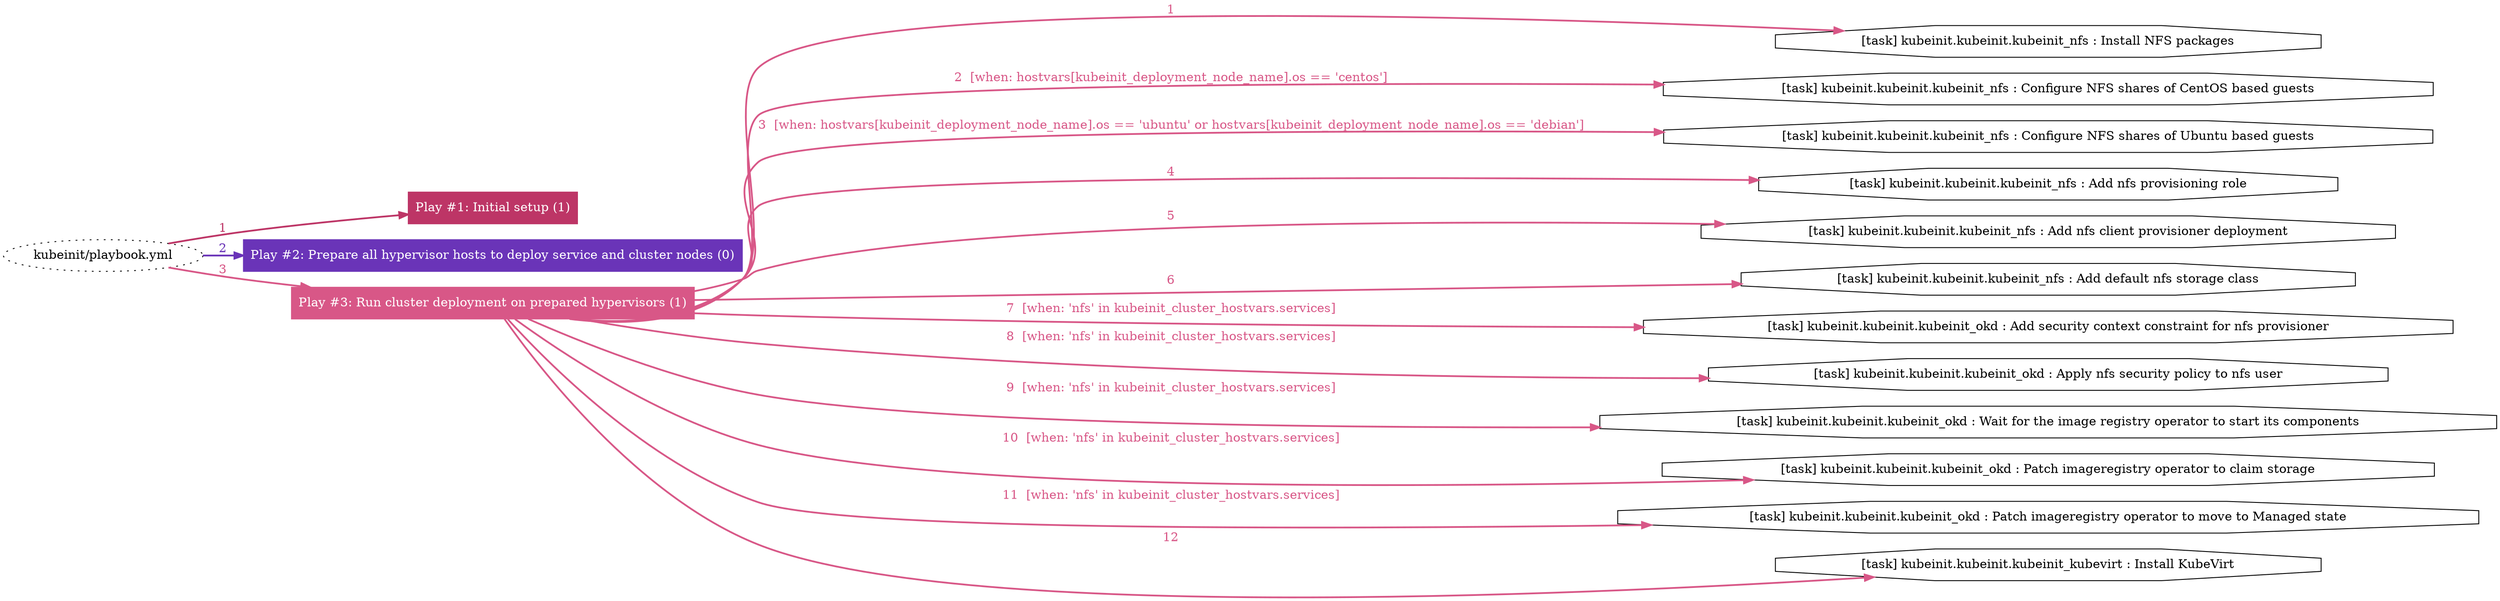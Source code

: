 digraph "kubeinit/playbook.yml "{
	graph [concentrate=true ordering=in rankdir=LR ratio=fill]
	edge [esep=5 sep=10]
	"kubeinit/playbook.yml" [id=root_node style=dotted]
	subgraph "Play #1: Initial setup (1) "{
		"Play #1: Initial setup (1)" [color="#bd3566" fontcolor="#ffffff" id="play_17a2197d-a6c0-48f5-8208-09c15e72b137" shape=box style=filled tooltip=localhost]
		"kubeinit/playbook.yml" -> "Play #1: Initial setup (1)" [label=1 color="#bd3566" fontcolor="#bd3566" id="edge_31df217a-ca0e-4936-b9a6-bbe7eed7c38b" style=bold]
	}
	subgraph "Play #2: Prepare all hypervisor hosts to deploy service and cluster nodes (0) "{
		"Play #2: Prepare all hypervisor hosts to deploy service and cluster nodes (0)" [color="#6a34b8" fontcolor="#ffffff" id="play_ca6a1315-9e1a-4135-8584-e2837be656c8" shape=box style=filled tooltip=""]
		"kubeinit/playbook.yml" -> "Play #2: Prepare all hypervisor hosts to deploy service and cluster nodes (0)" [label=2 color="#6a34b8" fontcolor="#6a34b8" id="edge_87e3874e-c5a1-4a51-8d9b-4f4a685d38de" style=bold]
	}
	subgraph "Play #3: Run cluster deployment on prepared hypervisors (1) "{
		"Play #3: Run cluster deployment on prepared hypervisors (1)" [color="#d85787" fontcolor="#ffffff" id="play_5ce7044d-d03c-4419-a753-9bdcd538c767" shape=box style=filled tooltip=localhost]
		"kubeinit/playbook.yml" -> "Play #3: Run cluster deployment on prepared hypervisors (1)" [label=3 color="#d85787" fontcolor="#d85787" id="edge_a96167f4-4156-48fe-b0d8-6da77c997ddb" style=bold]
		"task_94a3bbdb-7ffb-428c-89d7-c6d4a5545628" [label="[task] kubeinit.kubeinit.kubeinit_nfs : Install NFS packages" id="task_94a3bbdb-7ffb-428c-89d7-c6d4a5545628" shape=octagon tooltip="[task] kubeinit.kubeinit.kubeinit_nfs : Install NFS packages"]
		"Play #3: Run cluster deployment on prepared hypervisors (1)" -> "task_94a3bbdb-7ffb-428c-89d7-c6d4a5545628" [label=1 color="#d85787" fontcolor="#d85787" id="edge_ce4471e0-3042-4ead-9d2c-e137434c5b30" style=bold]
		"task_ce9e9ac8-c0ae-4b5c-a9cd-436e9ab16589" [label="[task] kubeinit.kubeinit.kubeinit_nfs : Configure NFS shares of CentOS based guests" id="task_ce9e9ac8-c0ae-4b5c-a9cd-436e9ab16589" shape=octagon tooltip="[task] kubeinit.kubeinit.kubeinit_nfs : Configure NFS shares of CentOS based guests"]
		"Play #3: Run cluster deployment on prepared hypervisors (1)" -> "task_ce9e9ac8-c0ae-4b5c-a9cd-436e9ab16589" [label="2  [when: hostvars[kubeinit_deployment_node_name].os == 'centos']" color="#d85787" fontcolor="#d85787" id="edge_69c890b9-625c-4daf-a893-ecfad4d06941" style=bold]
		"task_95579177-f294-4237-85d5-d12b8277c365" [label="[task] kubeinit.kubeinit.kubeinit_nfs : Configure NFS shares of Ubuntu based guests" id="task_95579177-f294-4237-85d5-d12b8277c365" shape=octagon tooltip="[task] kubeinit.kubeinit.kubeinit_nfs : Configure NFS shares of Ubuntu based guests"]
		"Play #3: Run cluster deployment on prepared hypervisors (1)" -> "task_95579177-f294-4237-85d5-d12b8277c365" [label="3  [when: hostvars[kubeinit_deployment_node_name].os == 'ubuntu' or hostvars[kubeinit_deployment_node_name].os == 'debian']" color="#d85787" fontcolor="#d85787" id="edge_303f826c-25b7-436e-b26d-1a0921e4ce26" style=bold]
		"task_81d32f0a-4349-4f3f-ae3e-ad1d5082fdbb" [label="[task] kubeinit.kubeinit.kubeinit_nfs : Add nfs provisioning role" id="task_81d32f0a-4349-4f3f-ae3e-ad1d5082fdbb" shape=octagon tooltip="[task] kubeinit.kubeinit.kubeinit_nfs : Add nfs provisioning role"]
		"Play #3: Run cluster deployment on prepared hypervisors (1)" -> "task_81d32f0a-4349-4f3f-ae3e-ad1d5082fdbb" [label=4 color="#d85787" fontcolor="#d85787" id="edge_8978c497-018a-4d1d-b784-73563a81ae00" style=bold]
		"task_3b40ac06-4786-4f15-b0ef-db1a0b43d0c3" [label="[task] kubeinit.kubeinit.kubeinit_nfs : Add nfs client provisioner deployment" id="task_3b40ac06-4786-4f15-b0ef-db1a0b43d0c3" shape=octagon tooltip="[task] kubeinit.kubeinit.kubeinit_nfs : Add nfs client provisioner deployment"]
		"Play #3: Run cluster deployment on prepared hypervisors (1)" -> "task_3b40ac06-4786-4f15-b0ef-db1a0b43d0c3" [label=5 color="#d85787" fontcolor="#d85787" id="edge_63069614-7b80-4765-9e4b-8764046f34a7" style=bold]
		"task_9c05e144-ae49-4fd2-8f2c-ecc1d2be37b6" [label="[task] kubeinit.kubeinit.kubeinit_nfs : Add default nfs storage class" id="task_9c05e144-ae49-4fd2-8f2c-ecc1d2be37b6" shape=octagon tooltip="[task] kubeinit.kubeinit.kubeinit_nfs : Add default nfs storage class"]
		"Play #3: Run cluster deployment on prepared hypervisors (1)" -> "task_9c05e144-ae49-4fd2-8f2c-ecc1d2be37b6" [label=6 color="#d85787" fontcolor="#d85787" id="edge_a59e263a-91cc-4b2e-91dd-befbf340b25d" style=bold]
		"task_abc56c8a-2da1-4742-b4ce-2fce3297675a" [label="[task] kubeinit.kubeinit.kubeinit_okd : Add security context constraint for nfs provisioner" id="task_abc56c8a-2da1-4742-b4ce-2fce3297675a" shape=octagon tooltip="[task] kubeinit.kubeinit.kubeinit_okd : Add security context constraint for nfs provisioner"]
		"Play #3: Run cluster deployment on prepared hypervisors (1)" -> "task_abc56c8a-2da1-4742-b4ce-2fce3297675a" [label="7  [when: 'nfs' in kubeinit_cluster_hostvars.services]" color="#d85787" fontcolor="#d85787" id="edge_7c5fc739-474b-4385-a193-b520c49b7e5d" style=bold]
		"task_c012f970-cb85-4ac8-836a-2247996d542e" [label="[task] kubeinit.kubeinit.kubeinit_okd : Apply nfs security policy to nfs user" id="task_c012f970-cb85-4ac8-836a-2247996d542e" shape=octagon tooltip="[task] kubeinit.kubeinit.kubeinit_okd : Apply nfs security policy to nfs user"]
		"Play #3: Run cluster deployment on prepared hypervisors (1)" -> "task_c012f970-cb85-4ac8-836a-2247996d542e" [label="8  [when: 'nfs' in kubeinit_cluster_hostvars.services]" color="#d85787" fontcolor="#d85787" id="edge_0d13d604-2458-42bf-acfe-35d74141c60c" style=bold]
		"task_6dde6fa4-463c-47f7-bdcd-17966e1c9110" [label="[task] kubeinit.kubeinit.kubeinit_okd : Wait for the image registry operator to start its components" id="task_6dde6fa4-463c-47f7-bdcd-17966e1c9110" shape=octagon tooltip="[task] kubeinit.kubeinit.kubeinit_okd : Wait for the image registry operator to start its components"]
		"Play #3: Run cluster deployment on prepared hypervisors (1)" -> "task_6dde6fa4-463c-47f7-bdcd-17966e1c9110" [label="9  [when: 'nfs' in kubeinit_cluster_hostvars.services]" color="#d85787" fontcolor="#d85787" id="edge_68271462-fbd6-433f-aea0-425bf1637111" style=bold]
		"task_52bcaa3d-17c5-461a-b599-04f6147a9728" [label="[task] kubeinit.kubeinit.kubeinit_okd : Patch imageregistry operator to claim storage" id="task_52bcaa3d-17c5-461a-b599-04f6147a9728" shape=octagon tooltip="[task] kubeinit.kubeinit.kubeinit_okd : Patch imageregistry operator to claim storage"]
		"Play #3: Run cluster deployment on prepared hypervisors (1)" -> "task_52bcaa3d-17c5-461a-b599-04f6147a9728" [label="10  [when: 'nfs' in kubeinit_cluster_hostvars.services]" color="#d85787" fontcolor="#d85787" id="edge_47757d82-0ff9-4f64-8e05-cbec3f596e77" style=bold]
		"task_46850931-541b-43d8-bbd4-2bebbea1c9ad" [label="[task] kubeinit.kubeinit.kubeinit_okd : Patch imageregistry operator to move to Managed state" id="task_46850931-541b-43d8-bbd4-2bebbea1c9ad" shape=octagon tooltip="[task] kubeinit.kubeinit.kubeinit_okd : Patch imageregistry operator to move to Managed state"]
		"Play #3: Run cluster deployment on prepared hypervisors (1)" -> "task_46850931-541b-43d8-bbd4-2bebbea1c9ad" [label="11  [when: 'nfs' in kubeinit_cluster_hostvars.services]" color="#d85787" fontcolor="#d85787" id="edge_e1edc3f8-d3df-4f79-941c-befb2f3a3199" style=bold]
		"task_33e266ef-1ec2-4945-aaae-efda1383943b" [label="[task] kubeinit.kubeinit.kubeinit_kubevirt : Install KubeVirt" id="task_33e266ef-1ec2-4945-aaae-efda1383943b" shape=octagon tooltip="[task] kubeinit.kubeinit.kubeinit_kubevirt : Install KubeVirt"]
		"Play #3: Run cluster deployment on prepared hypervisors (1)" -> "task_33e266ef-1ec2-4945-aaae-efda1383943b" [label=12 color="#d85787" fontcolor="#d85787" id="edge_3e88752e-af15-4656-94c9-1231c9a6d0bd" style=bold]
	}
}
